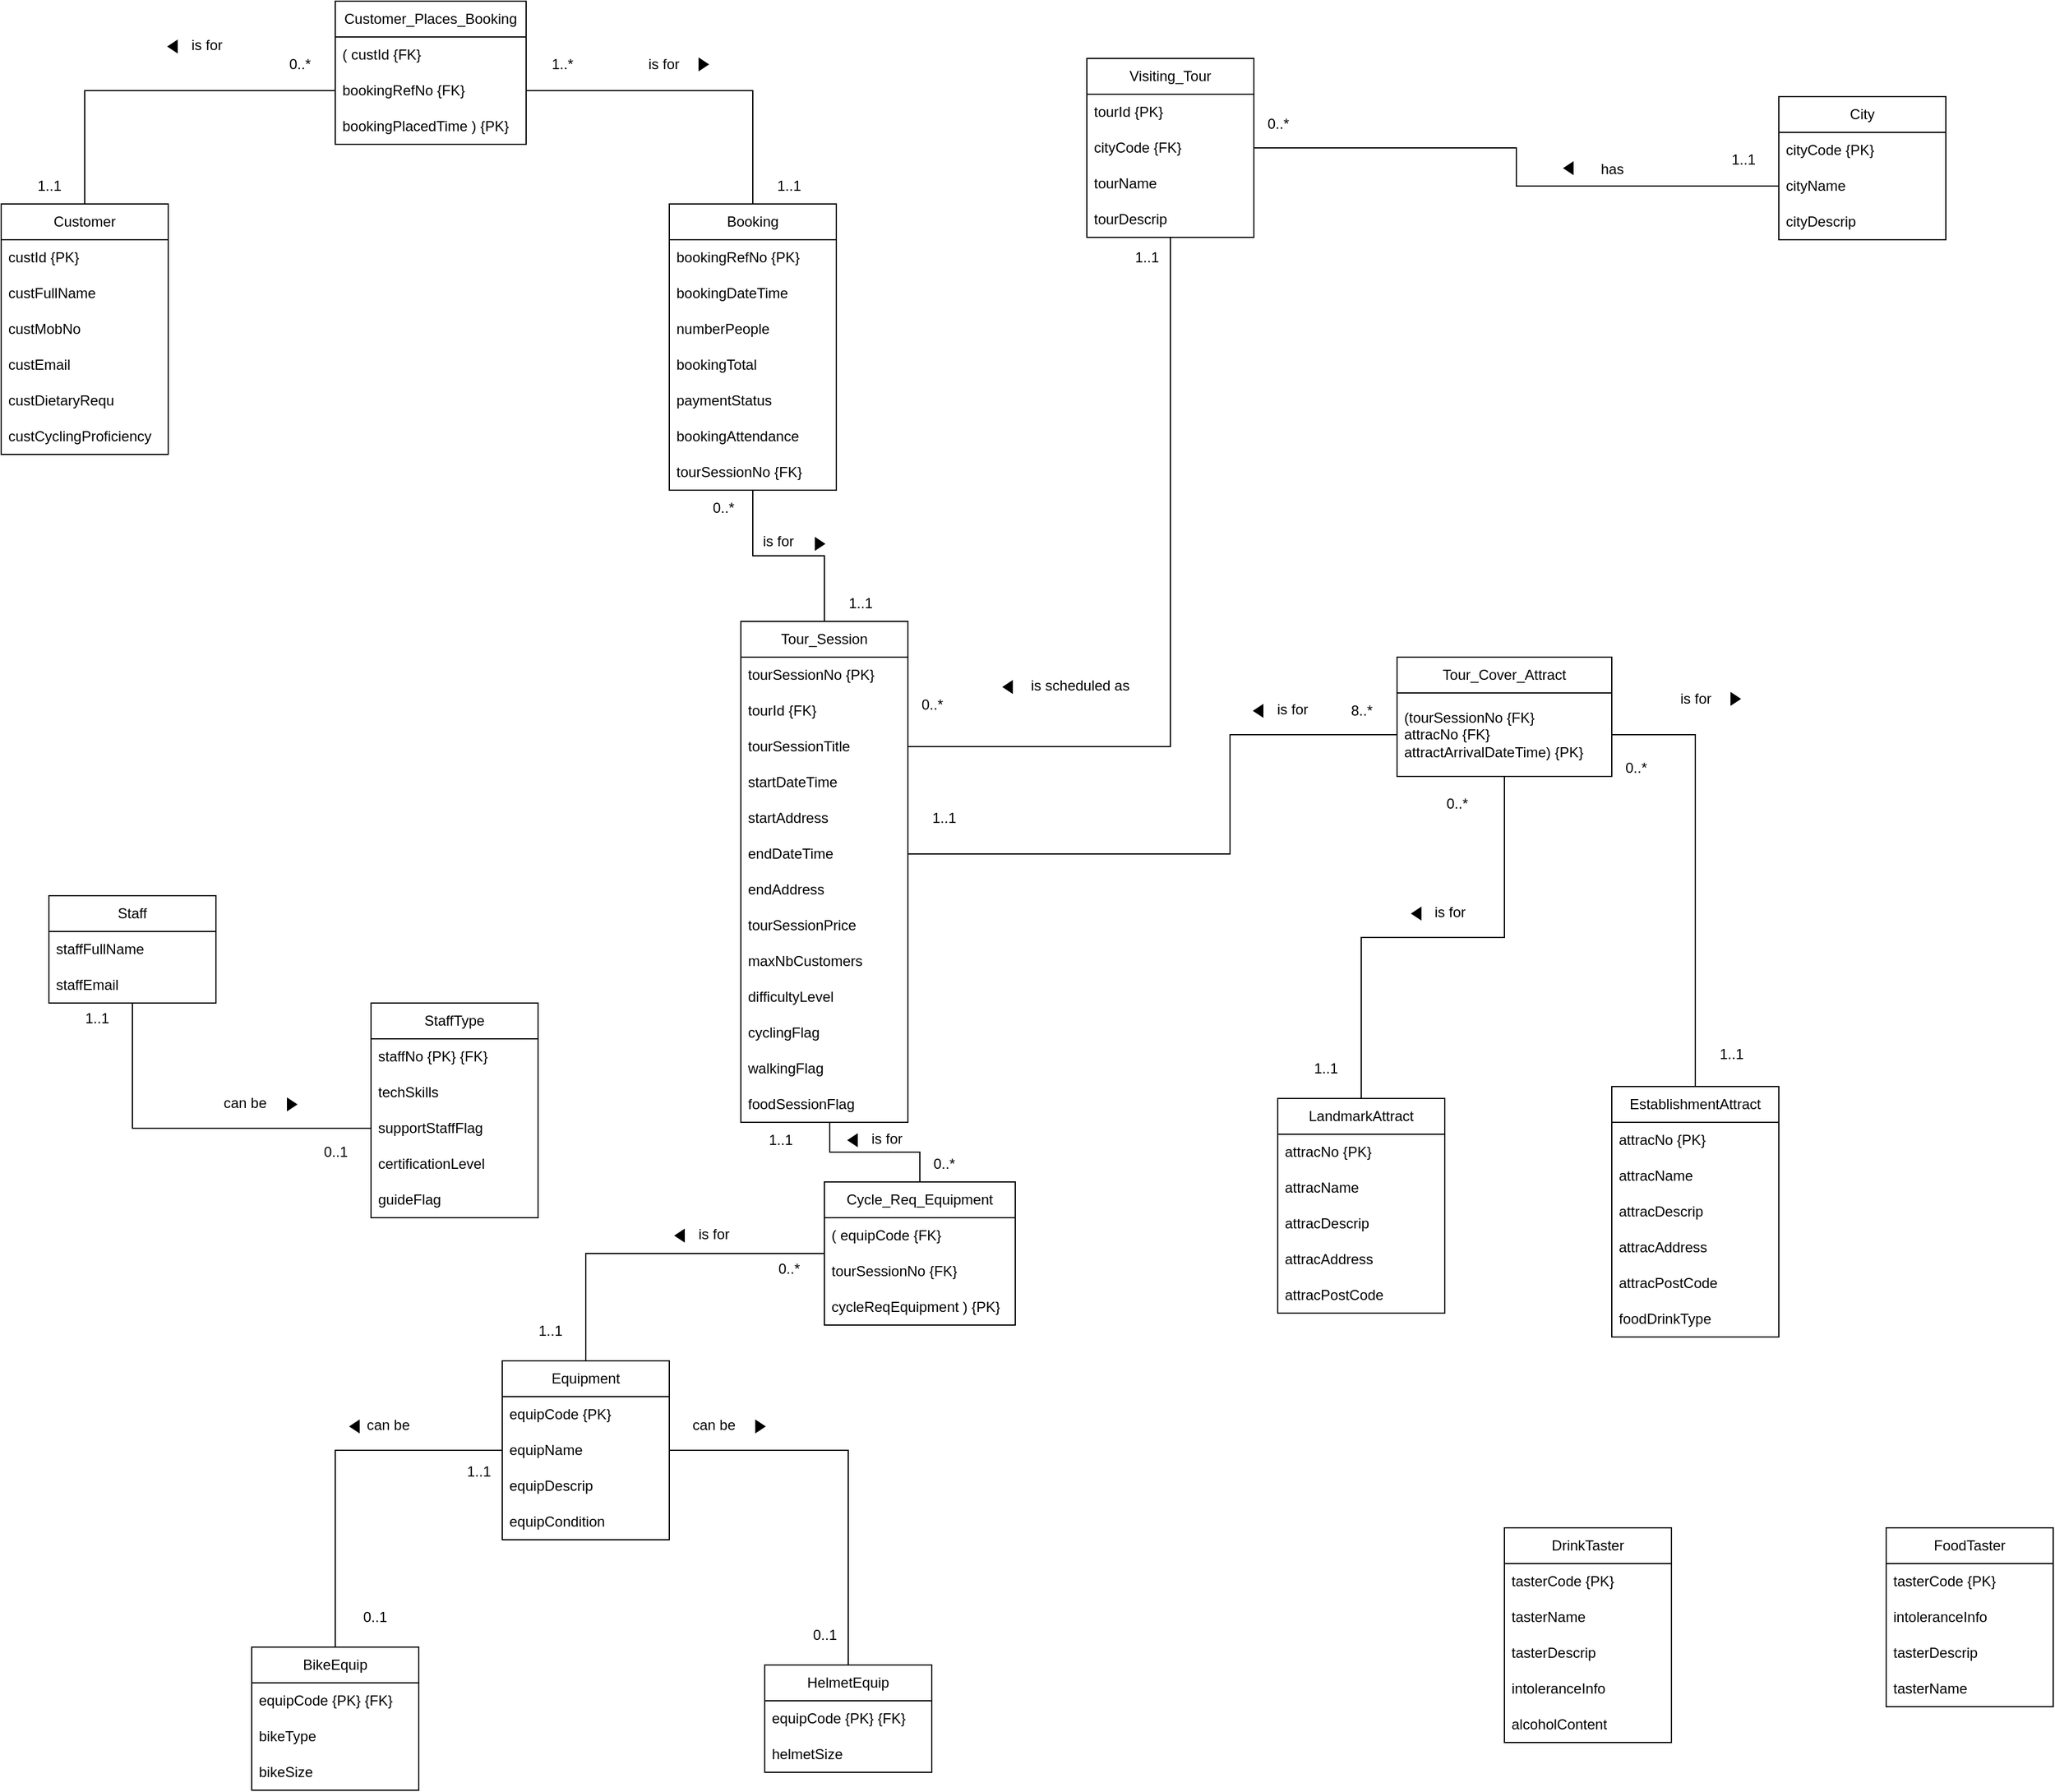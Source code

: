 <mxfile version="22.1.3" type="github">
  <diagram name="Page-1" id="IJoKYj80ms4uO_Z6W03P">
    <mxGraphModel dx="5164" dy="4653" grid="1" gridSize="10" guides="1" tooltips="1" connect="1" arrows="1" fold="1" page="1" pageScale="1" pageWidth="4000" pageHeight="4000" math="0" shadow="0">
      <root>
        <mxCell id="0" />
        <mxCell id="1" parent="0" />
        <mxCell id="bmH2QS8Xi0sfcgq4WeDn-1" value="Tour_Session" style="swimlane;fontStyle=0;childLayout=stackLayout;horizontal=1;startSize=30;horizontalStack=0;resizeParent=1;resizeParentMax=0;resizeLast=0;collapsible=1;marginBottom=0;whiteSpace=wrap;html=1;" vertex="1" parent="1">
          <mxGeometry x="590" y="130" width="140" height="420" as="geometry" />
        </mxCell>
        <mxCell id="bmH2QS8Xi0sfcgq4WeDn-2" value="tourSessionNo {PK}" style="text;strokeColor=none;fillColor=none;align=left;verticalAlign=middle;spacingLeft=4;spacingRight=4;overflow=hidden;points=[[0,0.5],[1,0.5]];portConstraint=eastwest;rotatable=0;whiteSpace=wrap;html=1;" vertex="1" parent="bmH2QS8Xi0sfcgq4WeDn-1">
          <mxGeometry y="30" width="140" height="30" as="geometry" />
        </mxCell>
        <mxCell id="bmH2QS8Xi0sfcgq4WeDn-187" value="tourId {FK}&amp;nbsp;" style="text;strokeColor=none;fillColor=none;align=left;verticalAlign=middle;spacingLeft=4;spacingRight=4;overflow=hidden;points=[[0,0.5],[1,0.5]];portConstraint=eastwest;rotatable=0;whiteSpace=wrap;html=1;" vertex="1" parent="bmH2QS8Xi0sfcgq4WeDn-1">
          <mxGeometry y="60" width="140" height="30" as="geometry" />
        </mxCell>
        <mxCell id="bmH2QS8Xi0sfcgq4WeDn-3" value="tourSessionTitle" style="text;strokeColor=none;fillColor=none;align=left;verticalAlign=middle;spacingLeft=4;spacingRight=4;overflow=hidden;points=[[0,0.5],[1,0.5]];portConstraint=eastwest;rotatable=0;whiteSpace=wrap;html=1;" vertex="1" parent="bmH2QS8Xi0sfcgq4WeDn-1">
          <mxGeometry y="90" width="140" height="30" as="geometry" />
        </mxCell>
        <mxCell id="bmH2QS8Xi0sfcgq4WeDn-5" value="startDateTime" style="text;strokeColor=none;fillColor=none;align=left;verticalAlign=middle;spacingLeft=4;spacingRight=4;overflow=hidden;points=[[0,0.5],[1,0.5]];portConstraint=eastwest;rotatable=0;whiteSpace=wrap;html=1;" vertex="1" parent="bmH2QS8Xi0sfcgq4WeDn-1">
          <mxGeometry y="120" width="140" height="30" as="geometry" />
        </mxCell>
        <mxCell id="bmH2QS8Xi0sfcgq4WeDn-6" value="startAddress" style="text;strokeColor=none;fillColor=none;align=left;verticalAlign=middle;spacingLeft=4;spacingRight=4;overflow=hidden;points=[[0,0.5],[1,0.5]];portConstraint=eastwest;rotatable=0;whiteSpace=wrap;html=1;" vertex="1" parent="bmH2QS8Xi0sfcgq4WeDn-1">
          <mxGeometry y="150" width="140" height="30" as="geometry" />
        </mxCell>
        <mxCell id="bmH2QS8Xi0sfcgq4WeDn-7" value="endDateTime" style="text;strokeColor=none;fillColor=none;align=left;verticalAlign=middle;spacingLeft=4;spacingRight=4;overflow=hidden;points=[[0,0.5],[1,0.5]];portConstraint=eastwest;rotatable=0;whiteSpace=wrap;html=1;" vertex="1" parent="bmH2QS8Xi0sfcgq4WeDn-1">
          <mxGeometry y="180" width="140" height="30" as="geometry" />
        </mxCell>
        <mxCell id="bmH2QS8Xi0sfcgq4WeDn-10" value="endAddress" style="text;strokeColor=none;fillColor=none;align=left;verticalAlign=middle;spacingLeft=4;spacingRight=4;overflow=hidden;points=[[0,0.5],[1,0.5]];portConstraint=eastwest;rotatable=0;whiteSpace=wrap;html=1;" vertex="1" parent="bmH2QS8Xi0sfcgq4WeDn-1">
          <mxGeometry y="210" width="140" height="30" as="geometry" />
        </mxCell>
        <mxCell id="bmH2QS8Xi0sfcgq4WeDn-11" value="tourSessionPrice" style="text;strokeColor=none;fillColor=none;align=left;verticalAlign=middle;spacingLeft=4;spacingRight=4;overflow=hidden;points=[[0,0.5],[1,0.5]];portConstraint=eastwest;rotatable=0;whiteSpace=wrap;html=1;" vertex="1" parent="bmH2QS8Xi0sfcgq4WeDn-1">
          <mxGeometry y="240" width="140" height="30" as="geometry" />
        </mxCell>
        <mxCell id="bmH2QS8Xi0sfcgq4WeDn-13" value="maxNbCustomers" style="text;strokeColor=none;fillColor=none;align=left;verticalAlign=middle;spacingLeft=4;spacingRight=4;overflow=hidden;points=[[0,0.5],[1,0.5]];portConstraint=eastwest;rotatable=0;whiteSpace=wrap;html=1;" vertex="1" parent="bmH2QS8Xi0sfcgq4WeDn-1">
          <mxGeometry y="270" width="140" height="30" as="geometry" />
        </mxCell>
        <mxCell id="bmH2QS8Xi0sfcgq4WeDn-12" value="difficultyLevel" style="text;strokeColor=none;fillColor=none;align=left;verticalAlign=middle;spacingLeft=4;spacingRight=4;overflow=hidden;points=[[0,0.5],[1,0.5]];portConstraint=eastwest;rotatable=0;whiteSpace=wrap;html=1;" vertex="1" parent="bmH2QS8Xi0sfcgq4WeDn-1">
          <mxGeometry y="300" width="140" height="30" as="geometry" />
        </mxCell>
        <mxCell id="bmH2QS8Xi0sfcgq4WeDn-8" value="cyclingFlag" style="text;strokeColor=none;fillColor=none;align=left;verticalAlign=middle;spacingLeft=4;spacingRight=4;overflow=hidden;points=[[0,0.5],[1,0.5]];portConstraint=eastwest;rotatable=0;whiteSpace=wrap;html=1;" vertex="1" parent="bmH2QS8Xi0sfcgq4WeDn-1">
          <mxGeometry y="330" width="140" height="30" as="geometry" />
        </mxCell>
        <mxCell id="bmH2QS8Xi0sfcgq4WeDn-9" value="walkingFlag" style="text;strokeColor=none;fillColor=none;align=left;verticalAlign=middle;spacingLeft=4;spacingRight=4;overflow=hidden;points=[[0,0.5],[1,0.5]];portConstraint=eastwest;rotatable=0;whiteSpace=wrap;html=1;" vertex="1" parent="bmH2QS8Xi0sfcgq4WeDn-1">
          <mxGeometry y="360" width="140" height="30" as="geometry" />
        </mxCell>
        <mxCell id="bmH2QS8Xi0sfcgq4WeDn-4" value="foodSessionFlag" style="text;strokeColor=none;fillColor=none;align=left;verticalAlign=middle;spacingLeft=4;spacingRight=4;overflow=hidden;points=[[0,0.5],[1,0.5]];portConstraint=eastwest;rotatable=0;whiteSpace=wrap;html=1;" vertex="1" parent="bmH2QS8Xi0sfcgq4WeDn-1">
          <mxGeometry y="390" width="140" height="30" as="geometry" />
        </mxCell>
        <mxCell id="bmH2QS8Xi0sfcgq4WeDn-40" style="edgeStyle=orthogonalEdgeStyle;rounded=0;orthogonalLoop=1;jettySize=auto;html=1;entryX=0;entryY=0.5;entryDx=0;entryDy=0;endArrow=none;endFill=0;jumpStyle=arc;" edge="1" parent="1" source="bmH2QS8Xi0sfcgq4WeDn-14" target="bmH2QS8Xi0sfcgq4WeDn-29">
          <mxGeometry relative="1" as="geometry" />
        </mxCell>
        <mxCell id="bmH2QS8Xi0sfcgq4WeDn-14" value="Staff" style="swimlane;fontStyle=0;childLayout=stackLayout;horizontal=1;startSize=30;horizontalStack=0;resizeParent=1;resizeParentMax=0;resizeLast=0;collapsible=1;marginBottom=0;whiteSpace=wrap;html=1;" vertex="1" parent="1">
          <mxGeometry x="10" y="360" width="140" height="90" as="geometry" />
        </mxCell>
        <mxCell id="bmH2QS8Xi0sfcgq4WeDn-16" value="staffFullName" style="text;strokeColor=none;fillColor=none;align=left;verticalAlign=middle;spacingLeft=4;spacingRight=4;overflow=hidden;points=[[0,0.5],[1,0.5]];portConstraint=eastwest;rotatable=0;whiteSpace=wrap;html=1;" vertex="1" parent="bmH2QS8Xi0sfcgq4WeDn-14">
          <mxGeometry y="30" width="140" height="30" as="geometry" />
        </mxCell>
        <mxCell id="bmH2QS8Xi0sfcgq4WeDn-17" value="staffEmail" style="text;strokeColor=none;fillColor=none;align=left;verticalAlign=middle;spacingLeft=4;spacingRight=4;overflow=hidden;points=[[0,0.5],[1,0.5]];portConstraint=eastwest;rotatable=0;whiteSpace=wrap;html=1;" vertex="1" parent="bmH2QS8Xi0sfcgq4WeDn-14">
          <mxGeometry y="60" width="140" height="30" as="geometry" />
        </mxCell>
        <mxCell id="bmH2QS8Xi0sfcgq4WeDn-27" value="StaffType" style="swimlane;fontStyle=0;childLayout=stackLayout;horizontal=1;startSize=30;horizontalStack=0;resizeParent=1;resizeParentMax=0;resizeLast=0;collapsible=1;marginBottom=0;whiteSpace=wrap;html=1;" vertex="1" parent="1">
          <mxGeometry x="280" y="450" width="140" height="180" as="geometry" />
        </mxCell>
        <mxCell id="bmH2QS8Xi0sfcgq4WeDn-15" value="staffNo {PK} {FK}" style="text;strokeColor=none;fillColor=none;align=left;verticalAlign=middle;spacingLeft=4;spacingRight=4;overflow=hidden;points=[[0,0.5],[1,0.5]];portConstraint=eastwest;rotatable=0;whiteSpace=wrap;html=1;" vertex="1" parent="bmH2QS8Xi0sfcgq4WeDn-27">
          <mxGeometry y="30" width="140" height="30" as="geometry" />
        </mxCell>
        <mxCell id="bmH2QS8Xi0sfcgq4WeDn-28" value="techSkills" style="text;strokeColor=none;fillColor=none;align=left;verticalAlign=middle;spacingLeft=4;spacingRight=4;overflow=hidden;points=[[0,0.5],[1,0.5]];portConstraint=eastwest;rotatable=0;whiteSpace=wrap;html=1;" vertex="1" parent="bmH2QS8Xi0sfcgq4WeDn-27">
          <mxGeometry y="60" width="140" height="30" as="geometry" />
        </mxCell>
        <mxCell id="bmH2QS8Xi0sfcgq4WeDn-29" value="supportStaffFlag" style="text;strokeColor=none;fillColor=none;align=left;verticalAlign=middle;spacingLeft=4;spacingRight=4;overflow=hidden;points=[[0,0.5],[1,0.5]];portConstraint=eastwest;rotatable=0;whiteSpace=wrap;html=1;" vertex="1" parent="bmH2QS8Xi0sfcgq4WeDn-27">
          <mxGeometry y="90" width="140" height="30" as="geometry" />
        </mxCell>
        <mxCell id="bmH2QS8Xi0sfcgq4WeDn-30" value="certificationLevel" style="text;strokeColor=none;fillColor=none;align=left;verticalAlign=middle;spacingLeft=4;spacingRight=4;overflow=hidden;points=[[0,0.5],[1,0.5]];portConstraint=eastwest;rotatable=0;whiteSpace=wrap;html=1;" vertex="1" parent="bmH2QS8Xi0sfcgq4WeDn-27">
          <mxGeometry y="120" width="140" height="30" as="geometry" />
        </mxCell>
        <mxCell id="bmH2QS8Xi0sfcgq4WeDn-31" value="guideFlag" style="text;strokeColor=none;fillColor=none;align=left;verticalAlign=middle;spacingLeft=4;spacingRight=4;overflow=hidden;points=[[0,0.5],[1,0.5]];portConstraint=eastwest;rotatable=0;whiteSpace=wrap;html=1;" vertex="1" parent="bmH2QS8Xi0sfcgq4WeDn-27">
          <mxGeometry y="150" width="140" height="30" as="geometry" />
        </mxCell>
        <mxCell id="bmH2QS8Xi0sfcgq4WeDn-42" value="can be" style="text;html=1;resizable=0;points=[];;align=center;verticalAlign=middle;labelBackgroundColor=none;rounded=0;shadow=0;strokeWidth=1;fontSize=12;" vertex="1" connectable="0" parent="1">
          <mxGeometry x="169.999" y="535.004" as="geometry">
            <mxPoint x="4" y="-1" as="offset" />
          </mxGeometry>
        </mxCell>
        <mxCell id="bmH2QS8Xi0sfcgq4WeDn-43" value="" style="triangle;whiteSpace=wrap;html=1;rotation=0;fillStyle=solid;fillColor=#000000;" vertex="1" parent="1">
          <mxGeometry x="210" y="530" width="7.5" height="10" as="geometry" />
        </mxCell>
        <mxCell id="bmH2QS8Xi0sfcgq4WeDn-44" value="1..1" style="text;html=1;align=center;verticalAlign=middle;resizable=0;points=[];autosize=1;strokeColor=none;fillColor=none;" vertex="1" parent="1">
          <mxGeometry x="30" y="448" width="40" height="30" as="geometry" />
        </mxCell>
        <mxCell id="bmH2QS8Xi0sfcgq4WeDn-45" value="0..1" style="text;html=1;align=center;verticalAlign=middle;resizable=0;points=[];autosize=1;strokeColor=none;fillColor=none;" vertex="1" parent="1">
          <mxGeometry x="230" y="560" width="40" height="30" as="geometry" />
        </mxCell>
        <mxCell id="bmH2QS8Xi0sfcgq4WeDn-46" value="DrinkTaster" style="swimlane;fontStyle=0;childLayout=stackLayout;horizontal=1;startSize=30;horizontalStack=0;resizeParent=1;resizeParentMax=0;resizeLast=0;collapsible=1;marginBottom=0;whiteSpace=wrap;html=1;" vertex="1" parent="1">
          <mxGeometry x="1230" y="890" width="140" height="180" as="geometry" />
        </mxCell>
        <mxCell id="bmH2QS8Xi0sfcgq4WeDn-47" value="tasterCode {PK}&amp;nbsp;" style="text;strokeColor=none;fillColor=none;align=left;verticalAlign=middle;spacingLeft=4;spacingRight=4;overflow=hidden;points=[[0,0.5],[1,0.5]];portConstraint=eastwest;rotatable=0;whiteSpace=wrap;html=1;" vertex="1" parent="bmH2QS8Xi0sfcgq4WeDn-46">
          <mxGeometry y="30" width="140" height="30" as="geometry" />
        </mxCell>
        <mxCell id="bmH2QS8Xi0sfcgq4WeDn-48" value="tasterName" style="text;strokeColor=none;fillColor=none;align=left;verticalAlign=middle;spacingLeft=4;spacingRight=4;overflow=hidden;points=[[0,0.5],[1,0.5]];portConstraint=eastwest;rotatable=0;whiteSpace=wrap;html=1;" vertex="1" parent="bmH2QS8Xi0sfcgq4WeDn-46">
          <mxGeometry y="60" width="140" height="30" as="geometry" />
        </mxCell>
        <mxCell id="bmH2QS8Xi0sfcgq4WeDn-49" value="tasterDescrip" style="text;strokeColor=none;fillColor=none;align=left;verticalAlign=middle;spacingLeft=4;spacingRight=4;overflow=hidden;points=[[0,0.5],[1,0.5]];portConstraint=eastwest;rotatable=0;whiteSpace=wrap;html=1;" vertex="1" parent="bmH2QS8Xi0sfcgq4WeDn-46">
          <mxGeometry y="90" width="140" height="30" as="geometry" />
        </mxCell>
        <mxCell id="bmH2QS8Xi0sfcgq4WeDn-50" value="intoleranceInfo" style="text;strokeColor=none;fillColor=none;align=left;verticalAlign=middle;spacingLeft=4;spacingRight=4;overflow=hidden;points=[[0,0.5],[1,0.5]];portConstraint=eastwest;rotatable=0;whiteSpace=wrap;html=1;" vertex="1" parent="bmH2QS8Xi0sfcgq4WeDn-46">
          <mxGeometry y="120" width="140" height="30" as="geometry" />
        </mxCell>
        <mxCell id="bmH2QS8Xi0sfcgq4WeDn-51" value="alcoholContent" style="text;strokeColor=none;fillColor=none;align=left;verticalAlign=middle;spacingLeft=4;spacingRight=4;overflow=hidden;points=[[0,0.5],[1,0.5]];portConstraint=eastwest;rotatable=0;whiteSpace=wrap;html=1;" vertex="1" parent="bmH2QS8Xi0sfcgq4WeDn-46">
          <mxGeometry y="150" width="140" height="30" as="geometry" />
        </mxCell>
        <mxCell id="bmH2QS8Xi0sfcgq4WeDn-52" value="FoodTaster" style="swimlane;fontStyle=0;childLayout=stackLayout;horizontal=1;startSize=30;horizontalStack=0;resizeParent=1;resizeParentMax=0;resizeLast=0;collapsible=1;marginBottom=0;whiteSpace=wrap;html=1;" vertex="1" parent="1">
          <mxGeometry x="1550" y="890" width="140" height="150" as="geometry" />
        </mxCell>
        <mxCell id="bmH2QS8Xi0sfcgq4WeDn-58" value="tasterCode {PK}&amp;nbsp;" style="text;strokeColor=none;fillColor=none;align=left;verticalAlign=middle;spacingLeft=4;spacingRight=4;overflow=hidden;points=[[0,0.5],[1,0.5]];portConstraint=eastwest;rotatable=0;whiteSpace=wrap;html=1;" vertex="1" parent="bmH2QS8Xi0sfcgq4WeDn-52">
          <mxGeometry y="30" width="140" height="30" as="geometry" />
        </mxCell>
        <mxCell id="bmH2QS8Xi0sfcgq4WeDn-61" value="intoleranceInfo" style="text;strokeColor=none;fillColor=none;align=left;verticalAlign=middle;spacingLeft=4;spacingRight=4;overflow=hidden;points=[[0,0.5],[1,0.5]];portConstraint=eastwest;rotatable=0;whiteSpace=wrap;html=1;" vertex="1" parent="bmH2QS8Xi0sfcgq4WeDn-52">
          <mxGeometry y="60" width="140" height="30" as="geometry" />
        </mxCell>
        <mxCell id="bmH2QS8Xi0sfcgq4WeDn-60" value="tasterDescrip" style="text;strokeColor=none;fillColor=none;align=left;verticalAlign=middle;spacingLeft=4;spacingRight=4;overflow=hidden;points=[[0,0.5],[1,0.5]];portConstraint=eastwest;rotatable=0;whiteSpace=wrap;html=1;" vertex="1" parent="bmH2QS8Xi0sfcgq4WeDn-52">
          <mxGeometry y="90" width="140" height="30" as="geometry" />
        </mxCell>
        <mxCell id="bmH2QS8Xi0sfcgq4WeDn-59" value="tasterName" style="text;strokeColor=none;fillColor=none;align=left;verticalAlign=middle;spacingLeft=4;spacingRight=4;overflow=hidden;points=[[0,0.5],[1,0.5]];portConstraint=eastwest;rotatable=0;whiteSpace=wrap;html=1;" vertex="1" parent="bmH2QS8Xi0sfcgq4WeDn-52">
          <mxGeometry y="120" width="140" height="30" as="geometry" />
        </mxCell>
        <mxCell id="bmH2QS8Xi0sfcgq4WeDn-62" value="LandmarkAttract" style="swimlane;fontStyle=0;childLayout=stackLayout;horizontal=1;startSize=30;horizontalStack=0;resizeParent=1;resizeParentMax=0;resizeLast=0;collapsible=1;marginBottom=0;whiteSpace=wrap;html=1;" vertex="1" parent="1">
          <mxGeometry x="1040" y="530" width="140" height="180" as="geometry" />
        </mxCell>
        <mxCell id="bmH2QS8Xi0sfcgq4WeDn-63" value="attracNo {PK}&amp;nbsp;" style="text;strokeColor=none;fillColor=none;align=left;verticalAlign=middle;spacingLeft=4;spacingRight=4;overflow=hidden;points=[[0,0.5],[1,0.5]];portConstraint=eastwest;rotatable=0;whiteSpace=wrap;html=1;" vertex="1" parent="bmH2QS8Xi0sfcgq4WeDn-62">
          <mxGeometry y="30" width="140" height="30" as="geometry" />
        </mxCell>
        <mxCell id="bmH2QS8Xi0sfcgq4WeDn-64" value="attracName" style="text;strokeColor=none;fillColor=none;align=left;verticalAlign=middle;spacingLeft=4;spacingRight=4;overflow=hidden;points=[[0,0.5],[1,0.5]];portConstraint=eastwest;rotatable=0;whiteSpace=wrap;html=1;" vertex="1" parent="bmH2QS8Xi0sfcgq4WeDn-62">
          <mxGeometry y="60" width="140" height="30" as="geometry" />
        </mxCell>
        <mxCell id="bmH2QS8Xi0sfcgq4WeDn-65" value="attracDescrip" style="text;strokeColor=none;fillColor=none;align=left;verticalAlign=middle;spacingLeft=4;spacingRight=4;overflow=hidden;points=[[0,0.5],[1,0.5]];portConstraint=eastwest;rotatable=0;whiteSpace=wrap;html=1;" vertex="1" parent="bmH2QS8Xi0sfcgq4WeDn-62">
          <mxGeometry y="90" width="140" height="30" as="geometry" />
        </mxCell>
        <mxCell id="bmH2QS8Xi0sfcgq4WeDn-66" value="attracAddress" style="text;strokeColor=none;fillColor=none;align=left;verticalAlign=middle;spacingLeft=4;spacingRight=4;overflow=hidden;points=[[0,0.5],[1,0.5]];portConstraint=eastwest;rotatable=0;whiteSpace=wrap;html=1;" vertex="1" parent="bmH2QS8Xi0sfcgq4WeDn-62">
          <mxGeometry y="120" width="140" height="30" as="geometry" />
        </mxCell>
        <mxCell id="bmH2QS8Xi0sfcgq4WeDn-67" value="attracPostCode" style="text;strokeColor=none;fillColor=none;align=left;verticalAlign=middle;spacingLeft=4;spacingRight=4;overflow=hidden;points=[[0,0.5],[1,0.5]];portConstraint=eastwest;rotatable=0;whiteSpace=wrap;html=1;" vertex="1" parent="bmH2QS8Xi0sfcgq4WeDn-62">
          <mxGeometry y="150" width="140" height="30" as="geometry" />
        </mxCell>
        <mxCell id="bmH2QS8Xi0sfcgq4WeDn-68" value="EstablishmentAttract" style="swimlane;fontStyle=0;childLayout=stackLayout;horizontal=1;startSize=30;horizontalStack=0;resizeParent=1;resizeParentMax=0;resizeLast=0;collapsible=1;marginBottom=0;whiteSpace=wrap;html=1;" vertex="1" parent="1">
          <mxGeometry x="1320" y="520" width="140" height="210" as="geometry" />
        </mxCell>
        <mxCell id="bmH2QS8Xi0sfcgq4WeDn-69" value="attracNo {PK}&amp;nbsp;" style="text;strokeColor=none;fillColor=none;align=left;verticalAlign=middle;spacingLeft=4;spacingRight=4;overflow=hidden;points=[[0,0.5],[1,0.5]];portConstraint=eastwest;rotatable=0;whiteSpace=wrap;html=1;" vertex="1" parent="bmH2QS8Xi0sfcgq4WeDn-68">
          <mxGeometry y="30" width="140" height="30" as="geometry" />
        </mxCell>
        <mxCell id="bmH2QS8Xi0sfcgq4WeDn-70" value="attracName" style="text;strokeColor=none;fillColor=none;align=left;verticalAlign=middle;spacingLeft=4;spacingRight=4;overflow=hidden;points=[[0,0.5],[1,0.5]];portConstraint=eastwest;rotatable=0;whiteSpace=wrap;html=1;" vertex="1" parent="bmH2QS8Xi0sfcgq4WeDn-68">
          <mxGeometry y="60" width="140" height="30" as="geometry" />
        </mxCell>
        <mxCell id="bmH2QS8Xi0sfcgq4WeDn-71" value="attracDescrip" style="text;strokeColor=none;fillColor=none;align=left;verticalAlign=middle;spacingLeft=4;spacingRight=4;overflow=hidden;points=[[0,0.5],[1,0.5]];portConstraint=eastwest;rotatable=0;whiteSpace=wrap;html=1;" vertex="1" parent="bmH2QS8Xi0sfcgq4WeDn-68">
          <mxGeometry y="90" width="140" height="30" as="geometry" />
        </mxCell>
        <mxCell id="bmH2QS8Xi0sfcgq4WeDn-72" value="attracAddress" style="text;strokeColor=none;fillColor=none;align=left;verticalAlign=middle;spacingLeft=4;spacingRight=4;overflow=hidden;points=[[0,0.5],[1,0.5]];portConstraint=eastwest;rotatable=0;whiteSpace=wrap;html=1;" vertex="1" parent="bmH2QS8Xi0sfcgq4WeDn-68">
          <mxGeometry y="120" width="140" height="30" as="geometry" />
        </mxCell>
        <mxCell id="bmH2QS8Xi0sfcgq4WeDn-74" value="attracPostCode" style="text;strokeColor=none;fillColor=none;align=left;verticalAlign=middle;spacingLeft=4;spacingRight=4;overflow=hidden;points=[[0,0.5],[1,0.5]];portConstraint=eastwest;rotatable=0;whiteSpace=wrap;html=1;" vertex="1" parent="bmH2QS8Xi0sfcgq4WeDn-68">
          <mxGeometry y="150" width="140" height="30" as="geometry" />
        </mxCell>
        <mxCell id="bmH2QS8Xi0sfcgq4WeDn-73" value="foodDrinkType" style="text;strokeColor=none;fillColor=none;align=left;verticalAlign=middle;spacingLeft=4;spacingRight=4;overflow=hidden;points=[[0,0.5],[1,0.5]];portConstraint=eastwest;rotatable=0;whiteSpace=wrap;html=1;" vertex="1" parent="bmH2QS8Xi0sfcgq4WeDn-68">
          <mxGeometry y="180" width="140" height="30" as="geometry" />
        </mxCell>
        <mxCell id="bmH2QS8Xi0sfcgq4WeDn-75" value="Equipment" style="swimlane;fontStyle=0;childLayout=stackLayout;horizontal=1;startSize=30;horizontalStack=0;resizeParent=1;resizeParentMax=0;resizeLast=0;collapsible=1;marginBottom=0;whiteSpace=wrap;html=1;" vertex="1" parent="1">
          <mxGeometry x="390" y="750" width="140" height="150" as="geometry" />
        </mxCell>
        <mxCell id="bmH2QS8Xi0sfcgq4WeDn-76" value="equipCode {PK}&amp;nbsp;" style="text;strokeColor=none;fillColor=none;align=left;verticalAlign=middle;spacingLeft=4;spacingRight=4;overflow=hidden;points=[[0,0.5],[1,0.5]];portConstraint=eastwest;rotatable=0;whiteSpace=wrap;html=1;" vertex="1" parent="bmH2QS8Xi0sfcgq4WeDn-75">
          <mxGeometry y="30" width="140" height="30" as="geometry" />
        </mxCell>
        <mxCell id="bmH2QS8Xi0sfcgq4WeDn-77" value="equipName" style="text;strokeColor=none;fillColor=none;align=left;verticalAlign=middle;spacingLeft=4;spacingRight=4;overflow=hidden;points=[[0,0.5],[1,0.5]];portConstraint=eastwest;rotatable=0;whiteSpace=wrap;html=1;" vertex="1" parent="bmH2QS8Xi0sfcgq4WeDn-75">
          <mxGeometry y="60" width="140" height="30" as="geometry" />
        </mxCell>
        <mxCell id="bmH2QS8Xi0sfcgq4WeDn-78" value="equipDescrip" style="text;strokeColor=none;fillColor=none;align=left;verticalAlign=middle;spacingLeft=4;spacingRight=4;overflow=hidden;points=[[0,0.5],[1,0.5]];portConstraint=eastwest;rotatable=0;whiteSpace=wrap;html=1;" vertex="1" parent="bmH2QS8Xi0sfcgq4WeDn-75">
          <mxGeometry y="90" width="140" height="30" as="geometry" />
        </mxCell>
        <mxCell id="bmH2QS8Xi0sfcgq4WeDn-79" value="equipCondition" style="text;strokeColor=none;fillColor=none;align=left;verticalAlign=middle;spacingLeft=4;spacingRight=4;overflow=hidden;points=[[0,0.5],[1,0.5]];portConstraint=eastwest;rotatable=0;whiteSpace=wrap;html=1;" vertex="1" parent="bmH2QS8Xi0sfcgq4WeDn-75">
          <mxGeometry y="120" width="140" height="30" as="geometry" />
        </mxCell>
        <mxCell id="bmH2QS8Xi0sfcgq4WeDn-81" value="BikeEquip" style="swimlane;fontStyle=0;childLayout=stackLayout;horizontal=1;startSize=30;horizontalStack=0;resizeParent=1;resizeParentMax=0;resizeLast=0;collapsible=1;marginBottom=0;whiteSpace=wrap;html=1;" vertex="1" parent="1">
          <mxGeometry x="180" y="990" width="140" height="120" as="geometry" />
        </mxCell>
        <mxCell id="bmH2QS8Xi0sfcgq4WeDn-82" value="equipCode {PK} {FK}&amp;nbsp;" style="text;strokeColor=none;fillColor=none;align=left;verticalAlign=middle;spacingLeft=4;spacingRight=4;overflow=hidden;points=[[0,0.5],[1,0.5]];portConstraint=eastwest;rotatable=0;whiteSpace=wrap;html=1;" vertex="1" parent="bmH2QS8Xi0sfcgq4WeDn-81">
          <mxGeometry y="30" width="140" height="30" as="geometry" />
        </mxCell>
        <mxCell id="bmH2QS8Xi0sfcgq4WeDn-83" value="bikeType" style="text;strokeColor=none;fillColor=none;align=left;verticalAlign=middle;spacingLeft=4;spacingRight=4;overflow=hidden;points=[[0,0.5],[1,0.5]];portConstraint=eastwest;rotatable=0;whiteSpace=wrap;html=1;" vertex="1" parent="bmH2QS8Xi0sfcgq4WeDn-81">
          <mxGeometry y="60" width="140" height="30" as="geometry" />
        </mxCell>
        <mxCell id="bmH2QS8Xi0sfcgq4WeDn-84" value="bikeSize" style="text;strokeColor=none;fillColor=none;align=left;verticalAlign=middle;spacingLeft=4;spacingRight=4;overflow=hidden;points=[[0,0.5],[1,0.5]];portConstraint=eastwest;rotatable=0;whiteSpace=wrap;html=1;" vertex="1" parent="bmH2QS8Xi0sfcgq4WeDn-81">
          <mxGeometry y="90" width="140" height="30" as="geometry" />
        </mxCell>
        <mxCell id="bmH2QS8Xi0sfcgq4WeDn-86" value="HelmetEquip" style="swimlane;fontStyle=0;childLayout=stackLayout;horizontal=1;startSize=30;horizontalStack=0;resizeParent=1;resizeParentMax=0;resizeLast=0;collapsible=1;marginBottom=0;whiteSpace=wrap;html=1;" vertex="1" parent="1">
          <mxGeometry x="610" y="1005" width="140" height="90" as="geometry" />
        </mxCell>
        <mxCell id="bmH2QS8Xi0sfcgq4WeDn-87" value="equipCode {PK} {FK}&amp;nbsp;" style="text;strokeColor=none;fillColor=none;align=left;verticalAlign=middle;spacingLeft=4;spacingRight=4;overflow=hidden;points=[[0,0.5],[1,0.5]];portConstraint=eastwest;rotatable=0;whiteSpace=wrap;html=1;" vertex="1" parent="bmH2QS8Xi0sfcgq4WeDn-86">
          <mxGeometry y="30" width="140" height="30" as="geometry" />
        </mxCell>
        <mxCell id="bmH2QS8Xi0sfcgq4WeDn-88" value="helmetSize" style="text;strokeColor=none;fillColor=none;align=left;verticalAlign=middle;spacingLeft=4;spacingRight=4;overflow=hidden;points=[[0,0.5],[1,0.5]];portConstraint=eastwest;rotatable=0;whiteSpace=wrap;html=1;" vertex="1" parent="bmH2QS8Xi0sfcgq4WeDn-86">
          <mxGeometry y="60" width="140" height="30" as="geometry" />
        </mxCell>
        <mxCell id="bmH2QS8Xi0sfcgq4WeDn-90" style="edgeStyle=orthogonalEdgeStyle;rounded=0;orthogonalLoop=1;jettySize=auto;html=1;exitX=0;exitY=0.5;exitDx=0;exitDy=0;entryX=0.5;entryY=0;entryDx=0;entryDy=0;endArrow=none;endFill=0;jumpStyle=arc;" edge="1" parent="1" source="bmH2QS8Xi0sfcgq4WeDn-77" target="bmH2QS8Xi0sfcgq4WeDn-81">
          <mxGeometry relative="1" as="geometry" />
        </mxCell>
        <mxCell id="bmH2QS8Xi0sfcgq4WeDn-91" style="edgeStyle=orthogonalEdgeStyle;rounded=0;orthogonalLoop=1;jettySize=auto;html=1;exitX=1;exitY=0.5;exitDx=0;exitDy=0;entryX=0.5;entryY=0;entryDx=0;entryDy=0;endArrow=none;endFill=0;jumpStyle=arc;" edge="1" parent="1" source="bmH2QS8Xi0sfcgq4WeDn-77" target="bmH2QS8Xi0sfcgq4WeDn-86">
          <mxGeometry relative="1" as="geometry" />
        </mxCell>
        <mxCell id="bmH2QS8Xi0sfcgq4WeDn-92" value="can be" style="text;html=1;resizable=0;points=[];;align=center;verticalAlign=middle;labelBackgroundColor=none;rounded=0;shadow=0;strokeWidth=1;fontSize=12;" vertex="1" connectable="0" parent="1">
          <mxGeometry x="562.499" y="805.004" as="geometry">
            <mxPoint x="4" y="-1" as="offset" />
          </mxGeometry>
        </mxCell>
        <mxCell id="bmH2QS8Xi0sfcgq4WeDn-93" value="" style="triangle;whiteSpace=wrap;html=1;rotation=0;fillStyle=solid;fillColor=#000000;" vertex="1" parent="1">
          <mxGeometry x="602.5" y="800" width="7.5" height="10" as="geometry" />
        </mxCell>
        <mxCell id="bmH2QS8Xi0sfcgq4WeDn-94" value="can be" style="text;html=1;resizable=0;points=[];;align=center;verticalAlign=middle;labelBackgroundColor=none;rounded=0;shadow=0;strokeWidth=1;fontSize=12;" vertex="1" connectable="0" parent="1">
          <mxGeometry x="289.999" y="805.004" as="geometry">
            <mxPoint x="4" y="-1" as="offset" />
          </mxGeometry>
        </mxCell>
        <mxCell id="bmH2QS8Xi0sfcgq4WeDn-95" value="" style="triangle;whiteSpace=wrap;html=1;rotation=-180;fillStyle=solid;fillColor=#000000;" vertex="1" parent="1">
          <mxGeometry x="262.5" y="800" width="7.5" height="10" as="geometry" />
        </mxCell>
        <mxCell id="bmH2QS8Xi0sfcgq4WeDn-96" value="1..1" style="text;html=1;align=center;verticalAlign=middle;resizable=0;points=[];autosize=1;strokeColor=none;fillColor=none;" vertex="1" parent="1">
          <mxGeometry x="350" y="828" width="40" height="30" as="geometry" />
        </mxCell>
        <mxCell id="bmH2QS8Xi0sfcgq4WeDn-97" value="0..1" style="text;html=1;align=center;verticalAlign=middle;resizable=0;points=[];autosize=1;strokeColor=none;fillColor=none;" vertex="1" parent="1">
          <mxGeometry x="640" y="965" width="40" height="30" as="geometry" />
        </mxCell>
        <mxCell id="bmH2QS8Xi0sfcgq4WeDn-98" value="0..1" style="text;html=1;align=center;verticalAlign=middle;resizable=0;points=[];autosize=1;strokeColor=none;fillColor=none;" vertex="1" parent="1">
          <mxGeometry x="262.5" y="950" width="40" height="30" as="geometry" />
        </mxCell>
        <mxCell id="bmH2QS8Xi0sfcgq4WeDn-106" style="edgeStyle=orthogonalEdgeStyle;rounded=0;orthogonalLoop=1;jettySize=auto;html=1;endArrow=none;endFill=0;jumpStyle=arc;" edge="1" parent="1" source="bmH2QS8Xi0sfcgq4WeDn-99" target="bmH2QS8Xi0sfcgq4WeDn-62">
          <mxGeometry relative="1" as="geometry" />
        </mxCell>
        <mxCell id="bmH2QS8Xi0sfcgq4WeDn-107" style="edgeStyle=orthogonalEdgeStyle;rounded=0;orthogonalLoop=1;jettySize=auto;html=1;entryX=0.5;entryY=0;entryDx=0;entryDy=0;exitX=1;exitY=0.5;exitDx=0;exitDy=0;endArrow=none;endFill=0;jumpStyle=arc;" edge="1" parent="1" source="bmH2QS8Xi0sfcgq4WeDn-100" target="bmH2QS8Xi0sfcgq4WeDn-68">
          <mxGeometry relative="1" as="geometry" />
        </mxCell>
        <mxCell id="bmH2QS8Xi0sfcgq4WeDn-99" value="Tour_Cover_Attract" style="swimlane;fontStyle=0;childLayout=stackLayout;horizontal=1;startSize=30;horizontalStack=0;resizeParent=1;resizeParentMax=0;resizeLast=0;collapsible=1;marginBottom=0;whiteSpace=wrap;html=1;" vertex="1" parent="1">
          <mxGeometry x="1140" y="160" width="180" height="100" as="geometry" />
        </mxCell>
        <mxCell id="bmH2QS8Xi0sfcgq4WeDn-100" value="(tourSessionNo {FK}&lt;br&gt;attracNo {FK}&lt;br&gt;attractArrivalDateTime) {PK}&amp;nbsp;" style="text;strokeColor=none;fillColor=none;align=left;verticalAlign=middle;spacingLeft=4;spacingRight=4;overflow=hidden;points=[[0,0.5],[1,0.5]];portConstraint=eastwest;rotatable=0;whiteSpace=wrap;html=1;" vertex="1" parent="bmH2QS8Xi0sfcgq4WeDn-99">
          <mxGeometry y="30" width="180" height="70" as="geometry" />
        </mxCell>
        <mxCell id="bmH2QS8Xi0sfcgq4WeDn-105" style="edgeStyle=orthogonalEdgeStyle;rounded=0;orthogonalLoop=1;jettySize=auto;html=1;entryX=1;entryY=0.5;entryDx=0;entryDy=0;endArrow=none;endFill=0;jumpStyle=arc;" edge="1" parent="1" source="bmH2QS8Xi0sfcgq4WeDn-100" target="bmH2QS8Xi0sfcgq4WeDn-7">
          <mxGeometry relative="1" as="geometry">
            <Array as="points">
              <mxPoint x="1000" y="225" />
              <mxPoint x="1000" y="325" />
            </Array>
          </mxGeometry>
        </mxCell>
        <mxCell id="bmH2QS8Xi0sfcgq4WeDn-108" value="is for" style="text;html=1;resizable=0;points=[];;align=center;verticalAlign=middle;labelBackgroundColor=none;rounded=0;shadow=0;strokeWidth=1;fontSize=12;" vertex="1" connectable="0" parent="1">
          <mxGeometry x="1047.499" y="205.004" as="geometry">
            <mxPoint x="4" y="-1" as="offset" />
          </mxGeometry>
        </mxCell>
        <mxCell id="bmH2QS8Xi0sfcgq4WeDn-109" value="" style="triangle;whiteSpace=wrap;html=1;rotation=-180;fillStyle=solid;fillColor=#000000;" vertex="1" parent="1">
          <mxGeometry x="1020" y="200" width="7.5" height="10" as="geometry" />
        </mxCell>
        <mxCell id="bmH2QS8Xi0sfcgq4WeDn-110" value="is for" style="text;html=1;resizable=0;points=[];;align=center;verticalAlign=middle;labelBackgroundColor=none;rounded=0;shadow=0;strokeWidth=1;fontSize=12;" vertex="1" connectable="0" parent="1">
          <mxGeometry x="1387.499" y="195.004" as="geometry">
            <mxPoint x="2" as="offset" />
          </mxGeometry>
        </mxCell>
        <mxCell id="bmH2QS8Xi0sfcgq4WeDn-111" value="" style="triangle;whiteSpace=wrap;html=1;rotation=0;fillStyle=solid;fillColor=#000000;" vertex="1" parent="1">
          <mxGeometry x="1420" y="190" width="7.5" height="10" as="geometry" />
        </mxCell>
        <mxCell id="bmH2QS8Xi0sfcgq4WeDn-112" value="is for" style="text;html=1;resizable=0;points=[];;align=center;verticalAlign=middle;labelBackgroundColor=none;rounded=0;shadow=0;strokeWidth=1;fontSize=12;" vertex="1" connectable="0" parent="1">
          <mxGeometry x="1179.999" y="375.004" as="geometry">
            <mxPoint x="4" y="-1" as="offset" />
          </mxGeometry>
        </mxCell>
        <mxCell id="bmH2QS8Xi0sfcgq4WeDn-113" value="" style="triangle;whiteSpace=wrap;html=1;rotation=-180;fillStyle=solid;fillColor=#000000;" vertex="1" parent="1">
          <mxGeometry x="1152.5" y="370" width="7.5" height="10" as="geometry" />
        </mxCell>
        <mxCell id="bmH2QS8Xi0sfcgq4WeDn-114" value="1..1" style="text;html=1;align=center;verticalAlign=middle;resizable=0;points=[];autosize=1;strokeColor=none;fillColor=none;" vertex="1" parent="1">
          <mxGeometry x="740" y="280" width="40" height="30" as="geometry" />
        </mxCell>
        <mxCell id="bmH2QS8Xi0sfcgq4WeDn-115" value="1..1" style="text;html=1;align=center;verticalAlign=middle;resizable=0;points=[];autosize=1;strokeColor=none;fillColor=none;" vertex="1" parent="1">
          <mxGeometry x="1060" y="490" width="40" height="30" as="geometry" />
        </mxCell>
        <mxCell id="bmH2QS8Xi0sfcgq4WeDn-116" value="1..1" style="text;html=1;align=center;verticalAlign=middle;resizable=0;points=[];autosize=1;strokeColor=none;fillColor=none;" vertex="1" parent="1">
          <mxGeometry x="1400" y="478" width="40" height="30" as="geometry" />
        </mxCell>
        <mxCell id="bmH2QS8Xi0sfcgq4WeDn-117" value="0..*" style="text;html=1;align=center;verticalAlign=middle;resizable=0;points=[];autosize=1;strokeColor=none;fillColor=none;" vertex="1" parent="1">
          <mxGeometry x="1320" y="238" width="40" height="30" as="geometry" />
        </mxCell>
        <mxCell id="bmH2QS8Xi0sfcgq4WeDn-118" value="0..*" style="text;html=1;align=center;verticalAlign=middle;resizable=0;points=[];autosize=1;strokeColor=none;fillColor=none;" vertex="1" parent="1">
          <mxGeometry x="1170" y="268" width="40" height="30" as="geometry" />
        </mxCell>
        <mxCell id="bmH2QS8Xi0sfcgq4WeDn-119" value="8..*" style="text;html=1;align=center;verticalAlign=middle;resizable=0;points=[];autosize=1;strokeColor=none;fillColor=none;" vertex="1" parent="1">
          <mxGeometry x="1090" y="190" width="40" height="30" as="geometry" />
        </mxCell>
        <mxCell id="bmH2QS8Xi0sfcgq4WeDn-120" value="Customer" style="swimlane;fontStyle=0;childLayout=stackLayout;horizontal=1;startSize=30;horizontalStack=0;resizeParent=1;resizeParentMax=0;resizeLast=0;collapsible=1;marginBottom=0;whiteSpace=wrap;html=1;" vertex="1" parent="1">
          <mxGeometry x="-30" y="-220" width="140" height="210" as="geometry" />
        </mxCell>
        <mxCell id="bmH2QS8Xi0sfcgq4WeDn-121" value="custId {PK}&amp;nbsp;" style="text;strokeColor=none;fillColor=none;align=left;verticalAlign=middle;spacingLeft=4;spacingRight=4;overflow=hidden;points=[[0,0.5],[1,0.5]];portConstraint=eastwest;rotatable=0;whiteSpace=wrap;html=1;" vertex="1" parent="bmH2QS8Xi0sfcgq4WeDn-120">
          <mxGeometry y="30" width="140" height="30" as="geometry" />
        </mxCell>
        <mxCell id="bmH2QS8Xi0sfcgq4WeDn-122" value="custFullName" style="text;strokeColor=none;fillColor=none;align=left;verticalAlign=middle;spacingLeft=4;spacingRight=4;overflow=hidden;points=[[0,0.5],[1,0.5]];portConstraint=eastwest;rotatable=0;whiteSpace=wrap;html=1;" vertex="1" parent="bmH2QS8Xi0sfcgq4WeDn-120">
          <mxGeometry y="60" width="140" height="30" as="geometry" />
        </mxCell>
        <mxCell id="bmH2QS8Xi0sfcgq4WeDn-123" value="custMobNo" style="text;strokeColor=none;fillColor=none;align=left;verticalAlign=middle;spacingLeft=4;spacingRight=4;overflow=hidden;points=[[0,0.5],[1,0.5]];portConstraint=eastwest;rotatable=0;whiteSpace=wrap;html=1;" vertex="1" parent="bmH2QS8Xi0sfcgq4WeDn-120">
          <mxGeometry y="90" width="140" height="30" as="geometry" />
        </mxCell>
        <mxCell id="bmH2QS8Xi0sfcgq4WeDn-124" value="custEmail" style="text;strokeColor=none;fillColor=none;align=left;verticalAlign=middle;spacingLeft=4;spacingRight=4;overflow=hidden;points=[[0,0.5],[1,0.5]];portConstraint=eastwest;rotatable=0;whiteSpace=wrap;html=1;" vertex="1" parent="bmH2QS8Xi0sfcgq4WeDn-120">
          <mxGeometry y="120" width="140" height="30" as="geometry" />
        </mxCell>
        <mxCell id="bmH2QS8Xi0sfcgq4WeDn-125" value="custDietaryRequ" style="text;strokeColor=none;fillColor=none;align=left;verticalAlign=middle;spacingLeft=4;spacingRight=4;overflow=hidden;points=[[0,0.5],[1,0.5]];portConstraint=eastwest;rotatable=0;whiteSpace=wrap;html=1;" vertex="1" parent="bmH2QS8Xi0sfcgq4WeDn-120">
          <mxGeometry y="150" width="140" height="30" as="geometry" />
        </mxCell>
        <mxCell id="bmH2QS8Xi0sfcgq4WeDn-138" value="custCyclingProficiency" style="text;strokeColor=none;fillColor=none;align=left;verticalAlign=middle;spacingLeft=4;spacingRight=4;overflow=hidden;points=[[0,0.5],[1,0.5]];portConstraint=eastwest;rotatable=0;whiteSpace=wrap;html=1;" vertex="1" parent="bmH2QS8Xi0sfcgq4WeDn-120">
          <mxGeometry y="180" width="140" height="30" as="geometry" />
        </mxCell>
        <mxCell id="bmH2QS8Xi0sfcgq4WeDn-168" style="edgeStyle=orthogonalEdgeStyle;rounded=0;orthogonalLoop=1;jettySize=auto;html=1;entryX=0.5;entryY=0;entryDx=0;entryDy=0;endArrow=none;endFill=0;jumpStyle=arc;" edge="1" parent="1" source="bmH2QS8Xi0sfcgq4WeDn-126" target="bmH2QS8Xi0sfcgq4WeDn-1">
          <mxGeometry relative="1" as="geometry" />
        </mxCell>
        <mxCell id="bmH2QS8Xi0sfcgq4WeDn-126" value="Booking" style="swimlane;fontStyle=0;childLayout=stackLayout;horizontal=1;startSize=30;horizontalStack=0;resizeParent=1;resizeParentMax=0;resizeLast=0;collapsible=1;marginBottom=0;whiteSpace=wrap;html=1;" vertex="1" parent="1">
          <mxGeometry x="530" y="-220" width="140" height="240" as="geometry" />
        </mxCell>
        <mxCell id="bmH2QS8Xi0sfcgq4WeDn-127" value="bookingRefNo {PK}&amp;nbsp;" style="text;strokeColor=none;fillColor=none;align=left;verticalAlign=middle;spacingLeft=4;spacingRight=4;overflow=hidden;points=[[0,0.5],[1,0.5]];portConstraint=eastwest;rotatable=0;whiteSpace=wrap;html=1;" vertex="1" parent="bmH2QS8Xi0sfcgq4WeDn-126">
          <mxGeometry y="30" width="140" height="30" as="geometry" />
        </mxCell>
        <mxCell id="bmH2QS8Xi0sfcgq4WeDn-128" value="bookingDateTime" style="text;strokeColor=none;fillColor=none;align=left;verticalAlign=middle;spacingLeft=4;spacingRight=4;overflow=hidden;points=[[0,0.5],[1,0.5]];portConstraint=eastwest;rotatable=0;whiteSpace=wrap;html=1;" vertex="1" parent="bmH2QS8Xi0sfcgq4WeDn-126">
          <mxGeometry y="60" width="140" height="30" as="geometry" />
        </mxCell>
        <mxCell id="bmH2QS8Xi0sfcgq4WeDn-129" value="numberPeople" style="text;strokeColor=none;fillColor=none;align=left;verticalAlign=middle;spacingLeft=4;spacingRight=4;overflow=hidden;points=[[0,0.5],[1,0.5]];portConstraint=eastwest;rotatable=0;whiteSpace=wrap;html=1;" vertex="1" parent="bmH2QS8Xi0sfcgq4WeDn-126">
          <mxGeometry y="90" width="140" height="30" as="geometry" />
        </mxCell>
        <mxCell id="bmH2QS8Xi0sfcgq4WeDn-130" value="bookingTotal" style="text;strokeColor=none;fillColor=none;align=left;verticalAlign=middle;spacingLeft=4;spacingRight=4;overflow=hidden;points=[[0,0.5],[1,0.5]];portConstraint=eastwest;rotatable=0;whiteSpace=wrap;html=1;" vertex="1" parent="bmH2QS8Xi0sfcgq4WeDn-126">
          <mxGeometry y="120" width="140" height="30" as="geometry" />
        </mxCell>
        <mxCell id="bmH2QS8Xi0sfcgq4WeDn-131" value="paymentStatus" style="text;strokeColor=none;fillColor=none;align=left;verticalAlign=middle;spacingLeft=4;spacingRight=4;overflow=hidden;points=[[0,0.5],[1,0.5]];portConstraint=eastwest;rotatable=0;whiteSpace=wrap;html=1;" vertex="1" parent="bmH2QS8Xi0sfcgq4WeDn-126">
          <mxGeometry y="150" width="140" height="30" as="geometry" />
        </mxCell>
        <mxCell id="bmH2QS8Xi0sfcgq4WeDn-139" value="bookingAttendance" style="text;strokeColor=none;fillColor=none;align=left;verticalAlign=middle;spacingLeft=4;spacingRight=4;overflow=hidden;points=[[0,0.5],[1,0.5]];portConstraint=eastwest;rotatable=0;whiteSpace=wrap;html=1;" vertex="1" parent="bmH2QS8Xi0sfcgq4WeDn-126">
          <mxGeometry y="180" width="140" height="30" as="geometry" />
        </mxCell>
        <mxCell id="bmH2QS8Xi0sfcgq4WeDn-173" value="tourSessionNo {FK}" style="text;strokeColor=none;fillColor=none;align=left;verticalAlign=middle;spacingLeft=4;spacingRight=4;overflow=hidden;points=[[0,0.5],[1,0.5]];portConstraint=eastwest;rotatable=0;whiteSpace=wrap;html=1;" vertex="1" parent="bmH2QS8Xi0sfcgq4WeDn-126">
          <mxGeometry y="210" width="140" height="30" as="geometry" />
        </mxCell>
        <mxCell id="bmH2QS8Xi0sfcgq4WeDn-132" value="Customer_Places_Booking" style="swimlane;fontStyle=0;childLayout=stackLayout;horizontal=1;startSize=30;horizontalStack=0;resizeParent=1;resizeParentMax=0;resizeLast=0;collapsible=1;marginBottom=0;whiteSpace=wrap;html=1;" vertex="1" parent="1">
          <mxGeometry x="250" y="-390" width="160" height="120" as="geometry" />
        </mxCell>
        <mxCell id="bmH2QS8Xi0sfcgq4WeDn-133" value="( custId {FK}" style="text;strokeColor=none;fillColor=none;align=left;verticalAlign=middle;spacingLeft=4;spacingRight=4;overflow=hidden;points=[[0,0.5],[1,0.5]];portConstraint=eastwest;rotatable=0;whiteSpace=wrap;html=1;" vertex="1" parent="bmH2QS8Xi0sfcgq4WeDn-132">
          <mxGeometry y="30" width="160" height="30" as="geometry" />
        </mxCell>
        <mxCell id="bmH2QS8Xi0sfcgq4WeDn-134" value="bookingRefNo {FK}" style="text;strokeColor=none;fillColor=none;align=left;verticalAlign=middle;spacingLeft=4;spacingRight=4;overflow=hidden;points=[[0,0.5],[1,0.5]];portConstraint=eastwest;rotatable=0;whiteSpace=wrap;html=1;" vertex="1" parent="bmH2QS8Xi0sfcgq4WeDn-132">
          <mxGeometry y="60" width="160" height="30" as="geometry" />
        </mxCell>
        <mxCell id="bmH2QS8Xi0sfcgq4WeDn-135" value="bookingPlacedTime ) {PK}" style="text;strokeColor=none;fillColor=none;align=left;verticalAlign=middle;spacingLeft=4;spacingRight=4;overflow=hidden;points=[[0,0.5],[1,0.5]];portConstraint=eastwest;rotatable=0;whiteSpace=wrap;html=1;" vertex="1" parent="bmH2QS8Xi0sfcgq4WeDn-132">
          <mxGeometry y="90" width="160" height="30" as="geometry" />
        </mxCell>
        <mxCell id="bmH2QS8Xi0sfcgq4WeDn-140" style="edgeStyle=orthogonalEdgeStyle;rounded=0;orthogonalLoop=1;jettySize=auto;html=1;exitX=0;exitY=0.5;exitDx=0;exitDy=0;entryX=0.5;entryY=0;entryDx=0;entryDy=0;endArrow=none;endFill=0;jumpStyle=arc;" edge="1" parent="1" source="bmH2QS8Xi0sfcgq4WeDn-134" target="bmH2QS8Xi0sfcgq4WeDn-120">
          <mxGeometry relative="1" as="geometry" />
        </mxCell>
        <mxCell id="bmH2QS8Xi0sfcgq4WeDn-141" style="edgeStyle=orthogonalEdgeStyle;rounded=0;orthogonalLoop=1;jettySize=auto;html=1;exitX=1;exitY=0.5;exitDx=0;exitDy=0;endArrow=none;endFill=0;jumpStyle=arc;" edge="1" parent="1" source="bmH2QS8Xi0sfcgq4WeDn-134" target="bmH2QS8Xi0sfcgq4WeDn-126">
          <mxGeometry relative="1" as="geometry" />
        </mxCell>
        <mxCell id="bmH2QS8Xi0sfcgq4WeDn-142" value="0..*" style="text;html=1;align=center;verticalAlign=middle;resizable=0;points=[];autosize=1;strokeColor=none;fillColor=none;" vertex="1" parent="1">
          <mxGeometry x="200" y="-352" width="40" height="30" as="geometry" />
        </mxCell>
        <mxCell id="bmH2QS8Xi0sfcgq4WeDn-143" value="1..*" style="text;html=1;align=center;verticalAlign=middle;resizable=0;points=[];autosize=1;strokeColor=none;fillColor=none;" vertex="1" parent="1">
          <mxGeometry x="420" y="-352" width="40" height="30" as="geometry" />
        </mxCell>
        <mxCell id="bmH2QS8Xi0sfcgq4WeDn-144" value="1..1" style="text;html=1;align=center;verticalAlign=middle;resizable=0;points=[];autosize=1;strokeColor=none;fillColor=none;" vertex="1" parent="1">
          <mxGeometry x="-10" y="-250" width="40" height="30" as="geometry" />
        </mxCell>
        <mxCell id="bmH2QS8Xi0sfcgq4WeDn-145" value="1..1" style="text;html=1;align=center;verticalAlign=middle;resizable=0;points=[];autosize=1;strokeColor=none;fillColor=none;" vertex="1" parent="1">
          <mxGeometry x="610" y="-250" width="40" height="30" as="geometry" />
        </mxCell>
        <mxCell id="bmH2QS8Xi0sfcgq4WeDn-146" value="is for" style="text;html=1;resizable=0;points=[];;align=center;verticalAlign=middle;labelBackgroundColor=none;rounded=0;shadow=0;strokeWidth=1;fontSize=12;" vertex="1" connectable="0" parent="1">
          <mxGeometry x="137.499" y="-351.996" as="geometry">
            <mxPoint x="4" y="-1" as="offset" />
          </mxGeometry>
        </mxCell>
        <mxCell id="bmH2QS8Xi0sfcgq4WeDn-147" value="" style="triangle;whiteSpace=wrap;html=1;rotation=-180;fillStyle=solid;fillColor=#000000;" vertex="1" parent="1">
          <mxGeometry x="110" y="-357" width="7.5" height="10" as="geometry" />
        </mxCell>
        <mxCell id="bmH2QS8Xi0sfcgq4WeDn-148" value="is for" style="text;html=1;resizable=0;points=[];;align=center;verticalAlign=middle;labelBackgroundColor=none;rounded=0;shadow=0;strokeWidth=1;fontSize=12;" vertex="1" connectable="0" parent="1">
          <mxGeometry x="522.499" y="-336.996" as="geometry">
            <mxPoint x="2" as="offset" />
          </mxGeometry>
        </mxCell>
        <mxCell id="bmH2QS8Xi0sfcgq4WeDn-149" value="" style="triangle;whiteSpace=wrap;html=1;rotation=0;fillStyle=solid;fillColor=#000000;" vertex="1" parent="1">
          <mxGeometry x="555" y="-342" width="7.5" height="10" as="geometry" />
        </mxCell>
        <mxCell id="bmH2QS8Xi0sfcgq4WeDn-155" style="edgeStyle=orthogonalEdgeStyle;rounded=0;orthogonalLoop=1;jettySize=auto;html=1;endArrow=none;endFill=0;jumpStyle=arc;" edge="1" parent="1" source="bmH2QS8Xi0sfcgq4WeDn-150" target="bmH2QS8Xi0sfcgq4WeDn-75">
          <mxGeometry relative="1" as="geometry" />
        </mxCell>
        <mxCell id="bmH2QS8Xi0sfcgq4WeDn-150" value="Cycle_Req_Equipment" style="swimlane;fontStyle=0;childLayout=stackLayout;horizontal=1;startSize=30;horizontalStack=0;resizeParent=1;resizeParentMax=0;resizeLast=0;collapsible=1;marginBottom=0;whiteSpace=wrap;html=1;" vertex="1" parent="1">
          <mxGeometry x="660" y="600" width="160" height="120" as="geometry" />
        </mxCell>
        <mxCell id="bmH2QS8Xi0sfcgq4WeDn-151" value="( equipCode {FK}&amp;nbsp;" style="text;strokeColor=none;fillColor=none;align=left;verticalAlign=middle;spacingLeft=4;spacingRight=4;overflow=hidden;points=[[0,0.5],[1,0.5]];portConstraint=eastwest;rotatable=0;whiteSpace=wrap;html=1;" vertex="1" parent="bmH2QS8Xi0sfcgq4WeDn-150">
          <mxGeometry y="30" width="160" height="30" as="geometry" />
        </mxCell>
        <mxCell id="bmH2QS8Xi0sfcgq4WeDn-152" value="tourSessionNo {FK}" style="text;strokeColor=none;fillColor=none;align=left;verticalAlign=middle;spacingLeft=4;spacingRight=4;overflow=hidden;points=[[0,0.5],[1,0.5]];portConstraint=eastwest;rotatable=0;whiteSpace=wrap;html=1;" vertex="1" parent="bmH2QS8Xi0sfcgq4WeDn-150">
          <mxGeometry y="60" width="160" height="30" as="geometry" />
        </mxCell>
        <mxCell id="bmH2QS8Xi0sfcgq4WeDn-153" value="cycleReqEquipment ) {PK}" style="text;strokeColor=none;fillColor=none;align=left;verticalAlign=middle;spacingLeft=4;spacingRight=4;overflow=hidden;points=[[0,0.5],[1,0.5]];portConstraint=eastwest;rotatable=0;whiteSpace=wrap;html=1;" vertex="1" parent="bmH2QS8Xi0sfcgq4WeDn-150">
          <mxGeometry y="90" width="160" height="30" as="geometry" />
        </mxCell>
        <mxCell id="bmH2QS8Xi0sfcgq4WeDn-156" style="edgeStyle=orthogonalEdgeStyle;rounded=0;orthogonalLoop=1;jettySize=auto;html=1;exitX=0.5;exitY=0;exitDx=0;exitDy=0;entryX=0.532;entryY=0.999;entryDx=0;entryDy=0;entryPerimeter=0;endArrow=none;endFill=0;jumpStyle=arc;" edge="1" parent="1" source="bmH2QS8Xi0sfcgq4WeDn-150" target="bmH2QS8Xi0sfcgq4WeDn-4">
          <mxGeometry relative="1" as="geometry" />
        </mxCell>
        <mxCell id="bmH2QS8Xi0sfcgq4WeDn-157" value="0..*" style="text;html=1;align=center;verticalAlign=middle;resizable=0;points=[];autosize=1;strokeColor=none;fillColor=none;" vertex="1" parent="1">
          <mxGeometry x="610" y="658" width="40" height="30" as="geometry" />
        </mxCell>
        <mxCell id="bmH2QS8Xi0sfcgq4WeDn-158" value="0..*" style="text;html=1;align=center;verticalAlign=middle;resizable=0;points=[];autosize=1;strokeColor=none;fillColor=none;" vertex="1" parent="1">
          <mxGeometry x="740" y="570" width="40" height="30" as="geometry" />
        </mxCell>
        <mxCell id="bmH2QS8Xi0sfcgq4WeDn-159" value="1..1" style="text;html=1;align=center;verticalAlign=middle;resizable=0;points=[];autosize=1;strokeColor=none;fillColor=none;" vertex="1" parent="1">
          <mxGeometry x="602.5" y="550" width="40" height="30" as="geometry" />
        </mxCell>
        <mxCell id="bmH2QS8Xi0sfcgq4WeDn-160" value="1..1" style="text;html=1;align=center;verticalAlign=middle;resizable=0;points=[];autosize=1;strokeColor=none;fillColor=none;" vertex="1" parent="1">
          <mxGeometry x="410" y="710" width="40" height="30" as="geometry" />
        </mxCell>
        <mxCell id="bmH2QS8Xi0sfcgq4WeDn-164" value="is for" style="text;html=1;resizable=0;points=[];;align=center;verticalAlign=middle;labelBackgroundColor=none;rounded=0;shadow=0;strokeWidth=1;fontSize=12;" vertex="1" connectable="0" parent="1">
          <mxGeometry x="562.499" y="645.004" as="geometry">
            <mxPoint x="4" y="-1" as="offset" />
          </mxGeometry>
        </mxCell>
        <mxCell id="bmH2QS8Xi0sfcgq4WeDn-165" value="" style="triangle;whiteSpace=wrap;html=1;rotation=-180;fillStyle=solid;fillColor=#000000;" vertex="1" parent="1">
          <mxGeometry x="535" y="640" width="7.5" height="10" as="geometry" />
        </mxCell>
        <mxCell id="bmH2QS8Xi0sfcgq4WeDn-166" value="is for" style="text;html=1;resizable=0;points=[];;align=center;verticalAlign=middle;labelBackgroundColor=none;rounded=0;shadow=0;strokeWidth=1;fontSize=12;" vertex="1" connectable="0" parent="1">
          <mxGeometry x="707.499" y="565.004" as="geometry">
            <mxPoint x="4" y="-1" as="offset" />
          </mxGeometry>
        </mxCell>
        <mxCell id="bmH2QS8Xi0sfcgq4WeDn-167" value="" style="triangle;whiteSpace=wrap;html=1;rotation=-180;fillStyle=solid;fillColor=#000000;" vertex="1" parent="1">
          <mxGeometry x="680" y="560" width="7.5" height="10" as="geometry" />
        </mxCell>
        <mxCell id="bmH2QS8Xi0sfcgq4WeDn-169" value="is for" style="text;html=1;resizable=0;points=[];;align=center;verticalAlign=middle;labelBackgroundColor=none;rounded=0;shadow=0;strokeWidth=1;fontSize=12;" vertex="1" connectable="0" parent="1">
          <mxGeometry x="619.999" y="50.004" as="geometry">
            <mxPoint x="1" y="13" as="offset" />
          </mxGeometry>
        </mxCell>
        <mxCell id="bmH2QS8Xi0sfcgq4WeDn-170" value="" style="triangle;whiteSpace=wrap;html=1;rotation=0;fillStyle=solid;fillColor=#000000;" vertex="1" parent="1">
          <mxGeometry x="652.5" y="60" width="7.5" height="10" as="geometry" />
        </mxCell>
        <mxCell id="bmH2QS8Xi0sfcgq4WeDn-171" value="0..*" style="text;html=1;align=center;verticalAlign=middle;resizable=0;points=[];autosize=1;strokeColor=none;fillColor=none;" vertex="1" parent="1">
          <mxGeometry x="555" y="20" width="40" height="30" as="geometry" />
        </mxCell>
        <mxCell id="bmH2QS8Xi0sfcgq4WeDn-172" value="1..1" style="text;html=1;align=center;verticalAlign=middle;resizable=0;points=[];autosize=1;strokeColor=none;fillColor=none;" vertex="1" parent="1">
          <mxGeometry x="670" y="100" width="40" height="30" as="geometry" />
        </mxCell>
        <mxCell id="bmH2QS8Xi0sfcgq4WeDn-182" style="edgeStyle=orthogonalEdgeStyle;rounded=0;orthogonalLoop=1;jettySize=auto;html=1;entryX=1;entryY=0.5;entryDx=0;entryDy=0;endArrow=none;endFill=0;jumpStyle=arc;" edge="1" parent="1" source="bmH2QS8Xi0sfcgq4WeDn-174" target="bmH2QS8Xi0sfcgq4WeDn-3">
          <mxGeometry relative="1" as="geometry" />
        </mxCell>
        <mxCell id="bmH2QS8Xi0sfcgq4WeDn-174" value="Visiting_Tour" style="swimlane;fontStyle=0;childLayout=stackLayout;horizontal=1;startSize=30;horizontalStack=0;resizeParent=1;resizeParentMax=0;resizeLast=0;collapsible=1;marginBottom=0;whiteSpace=wrap;html=1;" vertex="1" parent="1">
          <mxGeometry x="880" y="-342" width="140" height="150" as="geometry" />
        </mxCell>
        <mxCell id="bmH2QS8Xi0sfcgq4WeDn-175" value="tourId {PK}&amp;nbsp;" style="text;strokeColor=none;fillColor=none;align=left;verticalAlign=middle;spacingLeft=4;spacingRight=4;overflow=hidden;points=[[0,0.5],[1,0.5]];portConstraint=eastwest;rotatable=0;whiteSpace=wrap;html=1;" vertex="1" parent="bmH2QS8Xi0sfcgq4WeDn-174">
          <mxGeometry y="30" width="140" height="30" as="geometry" />
        </mxCell>
        <mxCell id="bmH2QS8Xi0sfcgq4WeDn-197" value="cityCode {FK}&amp;nbsp;" style="text;strokeColor=none;fillColor=none;align=left;verticalAlign=middle;spacingLeft=4;spacingRight=4;overflow=hidden;points=[[0,0.5],[1,0.5]];portConstraint=eastwest;rotatable=0;whiteSpace=wrap;html=1;" vertex="1" parent="bmH2QS8Xi0sfcgq4WeDn-174">
          <mxGeometry y="60" width="140" height="30" as="geometry" />
        </mxCell>
        <mxCell id="bmH2QS8Xi0sfcgq4WeDn-176" value="tourName" style="text;strokeColor=none;fillColor=none;align=left;verticalAlign=middle;spacingLeft=4;spacingRight=4;overflow=hidden;points=[[0,0.5],[1,0.5]];portConstraint=eastwest;rotatable=0;whiteSpace=wrap;html=1;" vertex="1" parent="bmH2QS8Xi0sfcgq4WeDn-174">
          <mxGeometry y="90" width="140" height="30" as="geometry" />
        </mxCell>
        <mxCell id="bmH2QS8Xi0sfcgq4WeDn-177" value="tourDescrip" style="text;strokeColor=none;fillColor=none;align=left;verticalAlign=middle;spacingLeft=4;spacingRight=4;overflow=hidden;points=[[0,0.5],[1,0.5]];portConstraint=eastwest;rotatable=0;whiteSpace=wrap;html=1;" vertex="1" parent="bmH2QS8Xi0sfcgq4WeDn-174">
          <mxGeometry y="120" width="140" height="30" as="geometry" />
        </mxCell>
        <mxCell id="bmH2QS8Xi0sfcgq4WeDn-183" value="is scheduled as" style="text;html=1;resizable=0;points=[];;align=center;verticalAlign=middle;labelBackgroundColor=none;rounded=0;shadow=0;strokeWidth=1;fontSize=12;" vertex="1" connectable="0" parent="1">
          <mxGeometry x="869.999" y="185.004" as="geometry">
            <mxPoint x="4" y="-1" as="offset" />
          </mxGeometry>
        </mxCell>
        <mxCell id="bmH2QS8Xi0sfcgq4WeDn-184" value="" style="triangle;whiteSpace=wrap;html=1;rotation=-180;fillStyle=solid;fillColor=#000000;" vertex="1" parent="1">
          <mxGeometry x="810" y="180" width="7.5" height="10" as="geometry" />
        </mxCell>
        <mxCell id="bmH2QS8Xi0sfcgq4WeDn-185" value="0..*" style="text;html=1;align=center;verticalAlign=middle;resizable=0;points=[];autosize=1;strokeColor=none;fillColor=none;" vertex="1" parent="1">
          <mxGeometry x="730" y="185" width="40" height="30" as="geometry" />
        </mxCell>
        <mxCell id="bmH2QS8Xi0sfcgq4WeDn-186" value="1..1" style="text;html=1;align=center;verticalAlign=middle;resizable=0;points=[];autosize=1;strokeColor=none;fillColor=none;" vertex="1" parent="1">
          <mxGeometry x="910" y="-190" width="40" height="30" as="geometry" />
        </mxCell>
        <mxCell id="bmH2QS8Xi0sfcgq4WeDn-188" value="City" style="swimlane;fontStyle=0;childLayout=stackLayout;horizontal=1;startSize=30;horizontalStack=0;resizeParent=1;resizeParentMax=0;resizeLast=0;collapsible=1;marginBottom=0;whiteSpace=wrap;html=1;" vertex="1" parent="1">
          <mxGeometry x="1460" y="-310" width="140" height="120" as="geometry" />
        </mxCell>
        <mxCell id="bmH2QS8Xi0sfcgq4WeDn-189" value="cityCode {PK}&amp;nbsp;" style="text;strokeColor=none;fillColor=none;align=left;verticalAlign=middle;spacingLeft=4;spacingRight=4;overflow=hidden;points=[[0,0.5],[1,0.5]];portConstraint=eastwest;rotatable=0;whiteSpace=wrap;html=1;" vertex="1" parent="bmH2QS8Xi0sfcgq4WeDn-188">
          <mxGeometry y="30" width="140" height="30" as="geometry" />
        </mxCell>
        <mxCell id="bmH2QS8Xi0sfcgq4WeDn-190" value="cityName" style="text;strokeColor=none;fillColor=none;align=left;verticalAlign=middle;spacingLeft=4;spacingRight=4;overflow=hidden;points=[[0,0.5],[1,0.5]];portConstraint=eastwest;rotatable=0;whiteSpace=wrap;html=1;" vertex="1" parent="bmH2QS8Xi0sfcgq4WeDn-188">
          <mxGeometry y="60" width="140" height="30" as="geometry" />
        </mxCell>
        <mxCell id="bmH2QS8Xi0sfcgq4WeDn-191" value="cityDescrip" style="text;strokeColor=none;fillColor=none;align=left;verticalAlign=middle;spacingLeft=4;spacingRight=4;overflow=hidden;points=[[0,0.5],[1,0.5]];portConstraint=eastwest;rotatable=0;whiteSpace=wrap;html=1;" vertex="1" parent="bmH2QS8Xi0sfcgq4WeDn-188">
          <mxGeometry y="90" width="140" height="30" as="geometry" />
        </mxCell>
        <mxCell id="bmH2QS8Xi0sfcgq4WeDn-198" style="edgeStyle=orthogonalEdgeStyle;rounded=0;orthogonalLoop=1;jettySize=auto;html=1;entryX=1;entryY=0.5;entryDx=0;entryDy=0;jumpStyle=arc;endArrow=none;endFill=0;" edge="1" parent="1" source="bmH2QS8Xi0sfcgq4WeDn-190" target="bmH2QS8Xi0sfcgq4WeDn-197">
          <mxGeometry relative="1" as="geometry" />
        </mxCell>
        <mxCell id="bmH2QS8Xi0sfcgq4WeDn-199" value="has" style="text;html=1;resizable=0;points=[];;align=center;verticalAlign=middle;labelBackgroundColor=none;rounded=0;shadow=0;strokeWidth=1;fontSize=12;" vertex="1" connectable="0" parent="1">
          <mxGeometry x="1319.999" y="-249.996" as="geometry">
            <mxPoint y="1" as="offset" />
          </mxGeometry>
        </mxCell>
        <mxCell id="bmH2QS8Xi0sfcgq4WeDn-200" value="" style="triangle;whiteSpace=wrap;html=1;rotation=-180;fillStyle=solid;fillColor=#000000;" vertex="1" parent="1">
          <mxGeometry x="1280" y="-255" width="7.5" height="10" as="geometry" />
        </mxCell>
        <mxCell id="bmH2QS8Xi0sfcgq4WeDn-201" value="1..1" style="text;html=1;align=center;verticalAlign=middle;resizable=0;points=[];autosize=1;strokeColor=none;fillColor=none;" vertex="1" parent="1">
          <mxGeometry x="1410" y="-272" width="40" height="30" as="geometry" />
        </mxCell>
        <mxCell id="bmH2QS8Xi0sfcgq4WeDn-202" value="0..*" style="text;html=1;align=center;verticalAlign=middle;resizable=0;points=[];autosize=1;strokeColor=none;fillColor=none;" vertex="1" parent="1">
          <mxGeometry x="1020" y="-302" width="40" height="30" as="geometry" />
        </mxCell>
      </root>
    </mxGraphModel>
  </diagram>
</mxfile>
